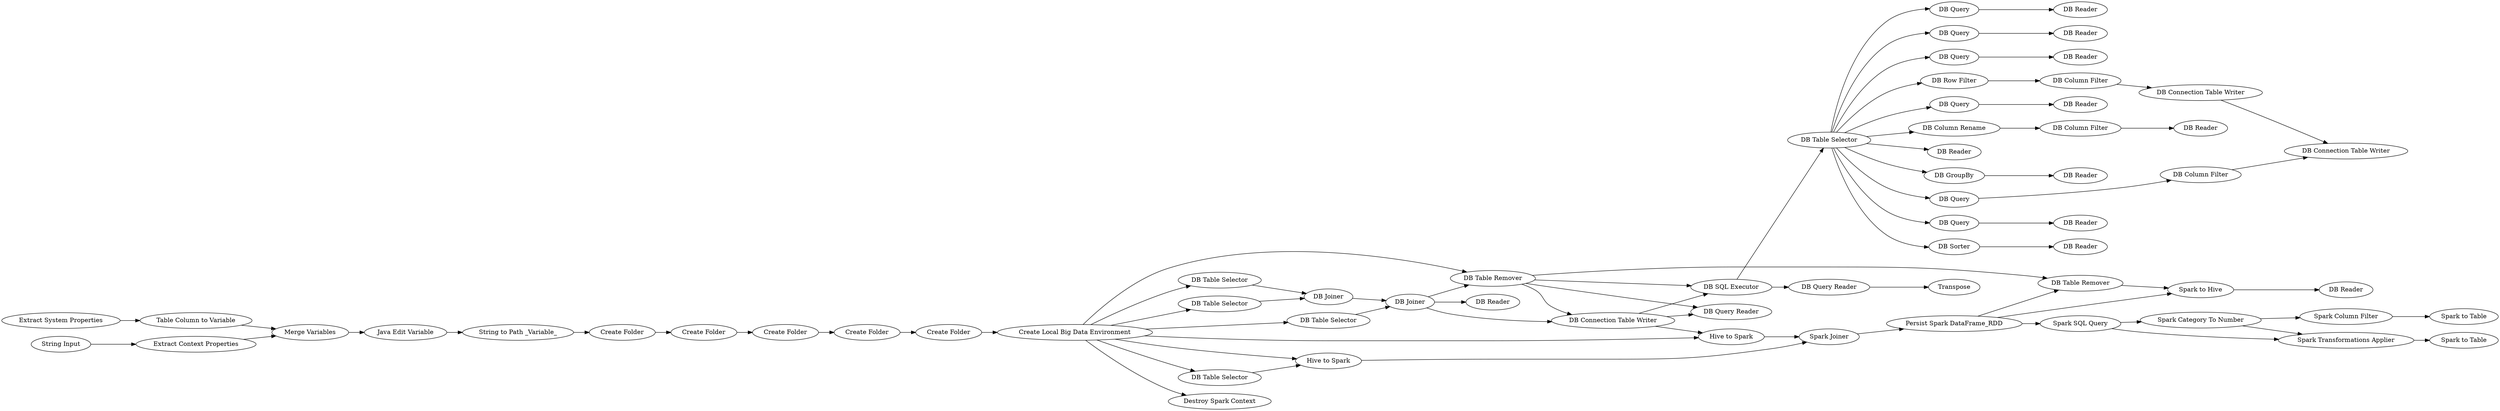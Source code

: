 digraph {
	1869 -> 1874
	1904 -> 1868
	1905 -> 1906
	1924 -> 1925
	1859 -> 1860
	1860 -> 1866
	1861 -> 1860
	1873 -> 1870
	76 -> 4
	1859 -> 1943
	3 -> 1858
	76 -> 1864
	1906 -> 1909
	1907 -> 1956
	1858 -> 1859
	1861 -> 1868
	1916 -> 1917
	1937 -> 1945
	1859 -> 1861
	1926 -> 1946
	76 -> 1952
	60 -> 59
	51 -> 50
	1904 -> 1954
	1869 -> 1924
	1866 -> 1869
	1941 -> 1944
	1946 -> 1945
	1952 -> 1865
	1921 -> 1922
	1874 -> 1875
	1869 -> 1940
	76 -> 1953
	50 -> 49
	1869 -> 1913
	1906 -> 1907
	1917 -> 1923
	1953 -> 1865
	1920 -> 1938
	1905 -> 1907
	76 -> 3
	1868 -> 1954
	1866 -> 1890
	1869 -> 1873
	1869 -> 1921
	1869 -> 1941
	1909 -> 1908
	48 -> 47
	1927 -> 1928
	1947 -> 61
	2 -> 1858
	76 -> 1899
	1865 -> 1904
	1869 -> 1926
	1860 -> 1953
	1869 -> 1920
	1869 -> 1916
	1869 -> 1927
	1864 -> 1952
	59 -> 76
	1860 -> 1871
	1938 -> 1937
	76 -> 2
	1861 -> 1866
	4 -> 1859
	61 -> 50
	47 -> 52
	1913 -> 1914
	52 -> 53
	28 -> 51
	1890 -> 1951
	49 -> 48
	53 -> 60
	76 -> 1861
	1861 -> 1871
	1904 -> 1905
	1954 -> 1872
	1875 [label="DB Reader"]
	1947 [label="String Input"]
	1866 [label="DB SQL Executor"]
	1908 [label="Spark to Table"]
	1944 [label="DB Reader"]
	1954 [label="Spark to Hive"]
	1952 [label="Hive to Spark"]
	1868 [label="DB Table Remover"]
	1938 [label="DB Column Filter"]
	1899 [label="Destroy Spark Context"]
	1925 [label="DB Reader"]
	1906 [label="Spark Category To Number"]
	1860 [label="DB Connection Table Writer"]
	3 [label="DB Table Selector"]
	1953 [label="Hive to Spark"]
	1865 [label="Spark Joiner"]
	1905 [label="Spark SQL Query"]
	49 [label="Java Edit Variable"]
	1940 [label="DB Reader"]
	1937 [label="DB Connection Table Writer"]
	51 [label="Table Column to Variable"]
	1861 [label="DB Table Remover"]
	1869 [label="DB Table Selector"]
	1951 [label=Transpose]
	1941 [label="DB Query"]
	59 [label="Create Folder"]
	1859 [label="DB Joiner"]
	48 [label="String to Path _Variable_"]
	1914 [label="DB Reader"]
	1874 [label="DB GroupBy"]
	1872 [label="DB Reader"]
	50 [label="Merge Variables"]
	1907 [label="Spark Transformations Applier"]
	1858 [label="DB Joiner"]
	53 [label="Create Folder"]
	28 [label="Extract System Properties"]
	1909 [label="Spark Column Filter"]
	47 [label="Create Folder"]
	4 [label="DB Table Selector"]
	1873 [label="DB Sorter"]
	76 [label="Create Local Big Data Environment"]
	61 [label="Extract Context Properties"]
	1924 [label="DB Query"]
	1921 [label="DB Query"]
	1870 [label="DB Reader"]
	1917 [label="DB Column Filter"]
	1923 [label="DB Reader"]
	1922 [label="DB Reader"]
	1946 [label="DB Column Filter"]
	1928 [label="DB Reader"]
	60 [label="Create Folder"]
	1864 [label="DB Table Selector"]
	1920 [label="DB Row Filter"]
	1913 [label="DB Query"]
	1956 [label="Spark to Table"]
	1926 [label="DB Query"]
	1871 [label="DB Query Reader"]
	1904 [label="Persist Spark DataFrame_RDD"]
	1890 [label="DB Query Reader"]
	1945 [label="DB Connection Table Writer"]
	1927 [label="DB Query"]
	1943 [label="DB Reader"]
	52 [label="Create Folder"]
	2 [label="DB Table Selector"]
	1916 [label="DB Column Rename"]
	rankdir=LR
}
